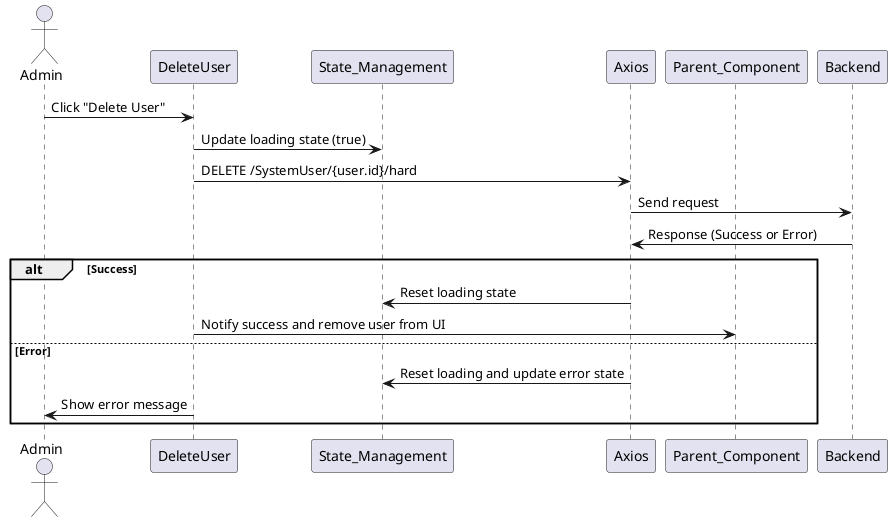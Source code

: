 
@startuml
actor Admin
participant DeleteUser
participant State_Management
participant Axios
participant Parent_Component

Admin -> DeleteUser: Click "Delete User"
DeleteUser -> State_Management: Update loading state (true)
DeleteUser -> Axios: DELETE /SystemUser/{user.id}/hard
Axios -> Backend: Send request
Backend -> Axios: Response (Success or Error)
alt Success
    Axios -> State_Management: Reset loading state
    DeleteUser -> Parent_Component: Notify success and remove user from UI
else Error
    Axios -> State_Management: Reset loading and update error state
    DeleteUser -> Admin: Show error message
end
@enduml
